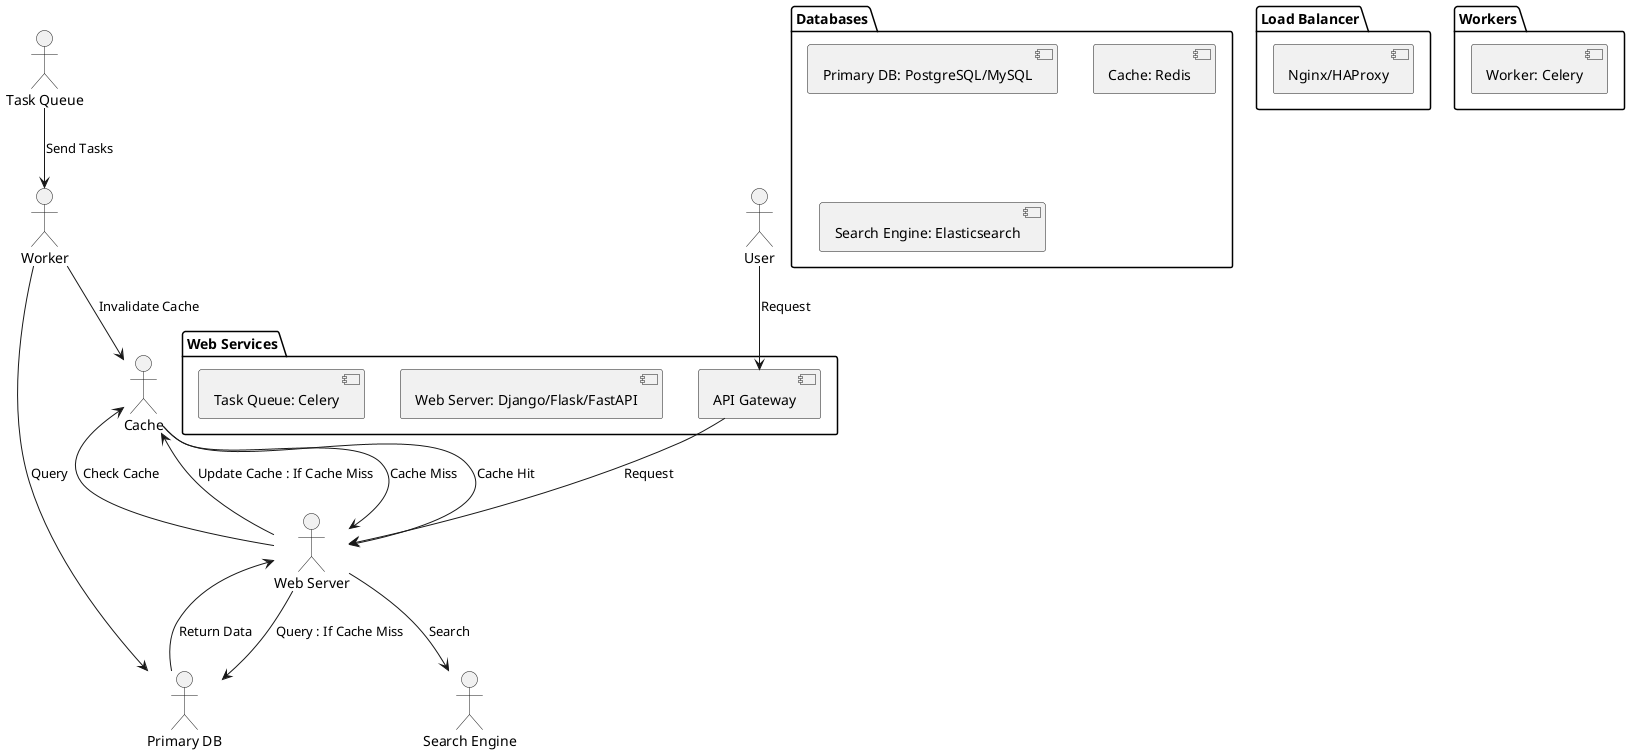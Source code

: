 @startuml

package "Web Services" {
  [API Gateway]
  [Web Server: Django/Flask/FastAPI]
  [Task Queue: Celery]
}

package "Databases" {
  [Primary DB: PostgreSQL/MySQL]
  [Cache: Redis]
  [Search Engine: Elasticsearch]
}

package "Load Balancer" {
  [Nginx/HAProxy]
}

package "Workers" {
  [Worker: Celery]
}

actor User

User --> "API Gateway": Request
"API Gateway" --> "Web Server": Request
"Web Server" --> "Cache": Check Cache
"Cache" --> "Web Server": Cache Hit 
"Cache" -> "Web Server": Cache Miss 

"Web Server" --> "Primary DB": Query : If Cache Miss
"Primary DB" --> "Web Server": Return Data
"Web Server" --> "Cache": Update Cache : If Cache Miss

"Web Server" --> "Search Engine": Search
"Task Queue" --> "Worker": Send Tasks
"Worker" --> "Primary DB": Query
"Worker" --> "Cache": Invalidate Cache

@enduml
